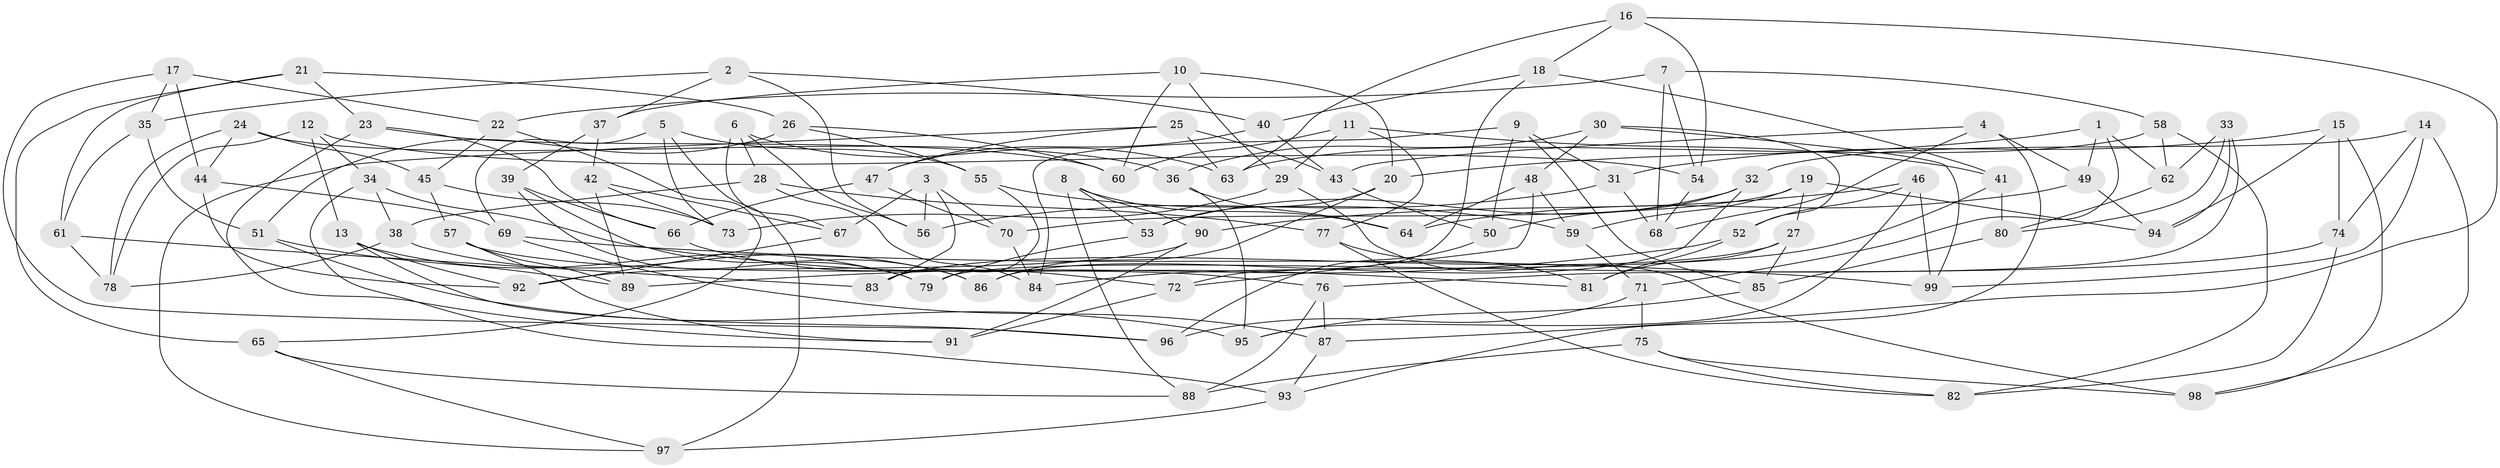 // Generated by graph-tools (version 1.1) at 2025/16/03/09/25 04:16:29]
// undirected, 99 vertices, 198 edges
graph export_dot {
graph [start="1"]
  node [color=gray90,style=filled];
  1;
  2;
  3;
  4;
  5;
  6;
  7;
  8;
  9;
  10;
  11;
  12;
  13;
  14;
  15;
  16;
  17;
  18;
  19;
  20;
  21;
  22;
  23;
  24;
  25;
  26;
  27;
  28;
  29;
  30;
  31;
  32;
  33;
  34;
  35;
  36;
  37;
  38;
  39;
  40;
  41;
  42;
  43;
  44;
  45;
  46;
  47;
  48;
  49;
  50;
  51;
  52;
  53;
  54;
  55;
  56;
  57;
  58;
  59;
  60;
  61;
  62;
  63;
  64;
  65;
  66;
  67;
  68;
  69;
  70;
  71;
  72;
  73;
  74;
  75;
  76;
  77;
  78;
  79;
  80;
  81;
  82;
  83;
  84;
  85;
  86;
  87;
  88;
  89;
  90;
  91;
  92;
  93;
  94;
  95;
  96;
  97;
  98;
  99;
  1 -- 62;
  1 -- 20;
  1 -- 49;
  1 -- 71;
  2 -- 56;
  2 -- 37;
  2 -- 40;
  2 -- 35;
  3 -- 67;
  3 -- 83;
  3 -- 70;
  3 -- 56;
  4 -- 43;
  4 -- 68;
  4 -- 93;
  4 -- 49;
  5 -- 97;
  5 -- 69;
  5 -- 73;
  5 -- 55;
  6 -- 63;
  6 -- 28;
  6 -- 67;
  6 -- 56;
  7 -- 68;
  7 -- 54;
  7 -- 58;
  7 -- 22;
  8 -- 90;
  8 -- 64;
  8 -- 88;
  8 -- 53;
  9 -- 85;
  9 -- 84;
  9 -- 31;
  9 -- 50;
  10 -- 20;
  10 -- 37;
  10 -- 60;
  10 -- 29;
  11 -- 60;
  11 -- 41;
  11 -- 77;
  11 -- 29;
  12 -- 78;
  12 -- 54;
  12 -- 34;
  12 -- 13;
  13 -- 92;
  13 -- 79;
  13 -- 96;
  14 -- 98;
  14 -- 32;
  14 -- 74;
  14 -- 99;
  15 -- 94;
  15 -- 74;
  15 -- 31;
  15 -- 98;
  16 -- 63;
  16 -- 54;
  16 -- 87;
  16 -- 18;
  17 -- 22;
  17 -- 96;
  17 -- 44;
  17 -- 35;
  18 -- 72;
  18 -- 41;
  18 -- 40;
  19 -- 59;
  19 -- 94;
  19 -- 27;
  19 -- 70;
  20 -- 86;
  20 -- 53;
  21 -- 23;
  21 -- 61;
  21 -- 26;
  21 -- 65;
  22 -- 45;
  22 -- 65;
  23 -- 66;
  23 -- 60;
  23 -- 91;
  24 -- 36;
  24 -- 78;
  24 -- 44;
  24 -- 45;
  25 -- 43;
  25 -- 63;
  25 -- 97;
  25 -- 47;
  26 -- 55;
  26 -- 51;
  26 -- 60;
  27 -- 85;
  27 -- 83;
  27 -- 81;
  28 -- 77;
  28 -- 38;
  28 -- 84;
  29 -- 98;
  29 -- 73;
  30 -- 36;
  30 -- 48;
  30 -- 52;
  30 -- 99;
  31 -- 68;
  31 -- 56;
  32 -- 86;
  32 -- 53;
  32 -- 50;
  33 -- 80;
  33 -- 94;
  33 -- 79;
  33 -- 62;
  34 -- 81;
  34 -- 38;
  34 -- 93;
  35 -- 61;
  35 -- 51;
  36 -- 95;
  36 -- 64;
  37 -- 39;
  37 -- 42;
  38 -- 86;
  38 -- 78;
  39 -- 79;
  39 -- 66;
  39 -- 86;
  40 -- 43;
  40 -- 47;
  41 -- 80;
  41 -- 84;
  42 -- 73;
  42 -- 89;
  42 -- 67;
  43 -- 50;
  44 -- 92;
  44 -- 69;
  45 -- 57;
  45 -- 73;
  46 -- 52;
  46 -- 90;
  46 -- 95;
  46 -- 99;
  47 -- 66;
  47 -- 70;
  48 -- 59;
  48 -- 72;
  48 -- 64;
  49 -- 64;
  49 -- 94;
  50 -- 96;
  51 -- 89;
  51 -- 95;
  52 -- 89;
  52 -- 81;
  53 -- 79;
  54 -- 68;
  55 -- 83;
  55 -- 59;
  57 -- 89;
  57 -- 91;
  57 -- 76;
  58 -- 82;
  58 -- 62;
  58 -- 63;
  59 -- 71;
  61 -- 78;
  61 -- 83;
  62 -- 80;
  65 -- 88;
  65 -- 97;
  66 -- 72;
  67 -- 92;
  69 -- 87;
  69 -- 99;
  70 -- 84;
  71 -- 75;
  71 -- 96;
  72 -- 91;
  74 -- 82;
  74 -- 76;
  75 -- 98;
  75 -- 82;
  75 -- 88;
  76 -- 87;
  76 -- 88;
  77 -- 81;
  77 -- 82;
  80 -- 85;
  85 -- 95;
  87 -- 93;
  90 -- 92;
  90 -- 91;
  93 -- 97;
}
